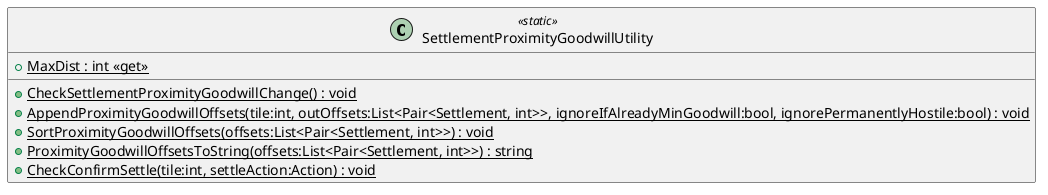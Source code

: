 @startuml
class SettlementProximityGoodwillUtility <<static>> {
    + {static} MaxDist : int <<get>>
    + {static} CheckSettlementProximityGoodwillChange() : void
    + {static} AppendProximityGoodwillOffsets(tile:int, outOffsets:List<Pair<Settlement, int>>, ignoreIfAlreadyMinGoodwill:bool, ignorePermanentlyHostile:bool) : void
    + {static} SortProximityGoodwillOffsets(offsets:List<Pair<Settlement, int>>) : void
    + {static} ProximityGoodwillOffsetsToString(offsets:List<Pair<Settlement, int>>) : string
    + {static} CheckConfirmSettle(tile:int, settleAction:Action) : void
}
@enduml
